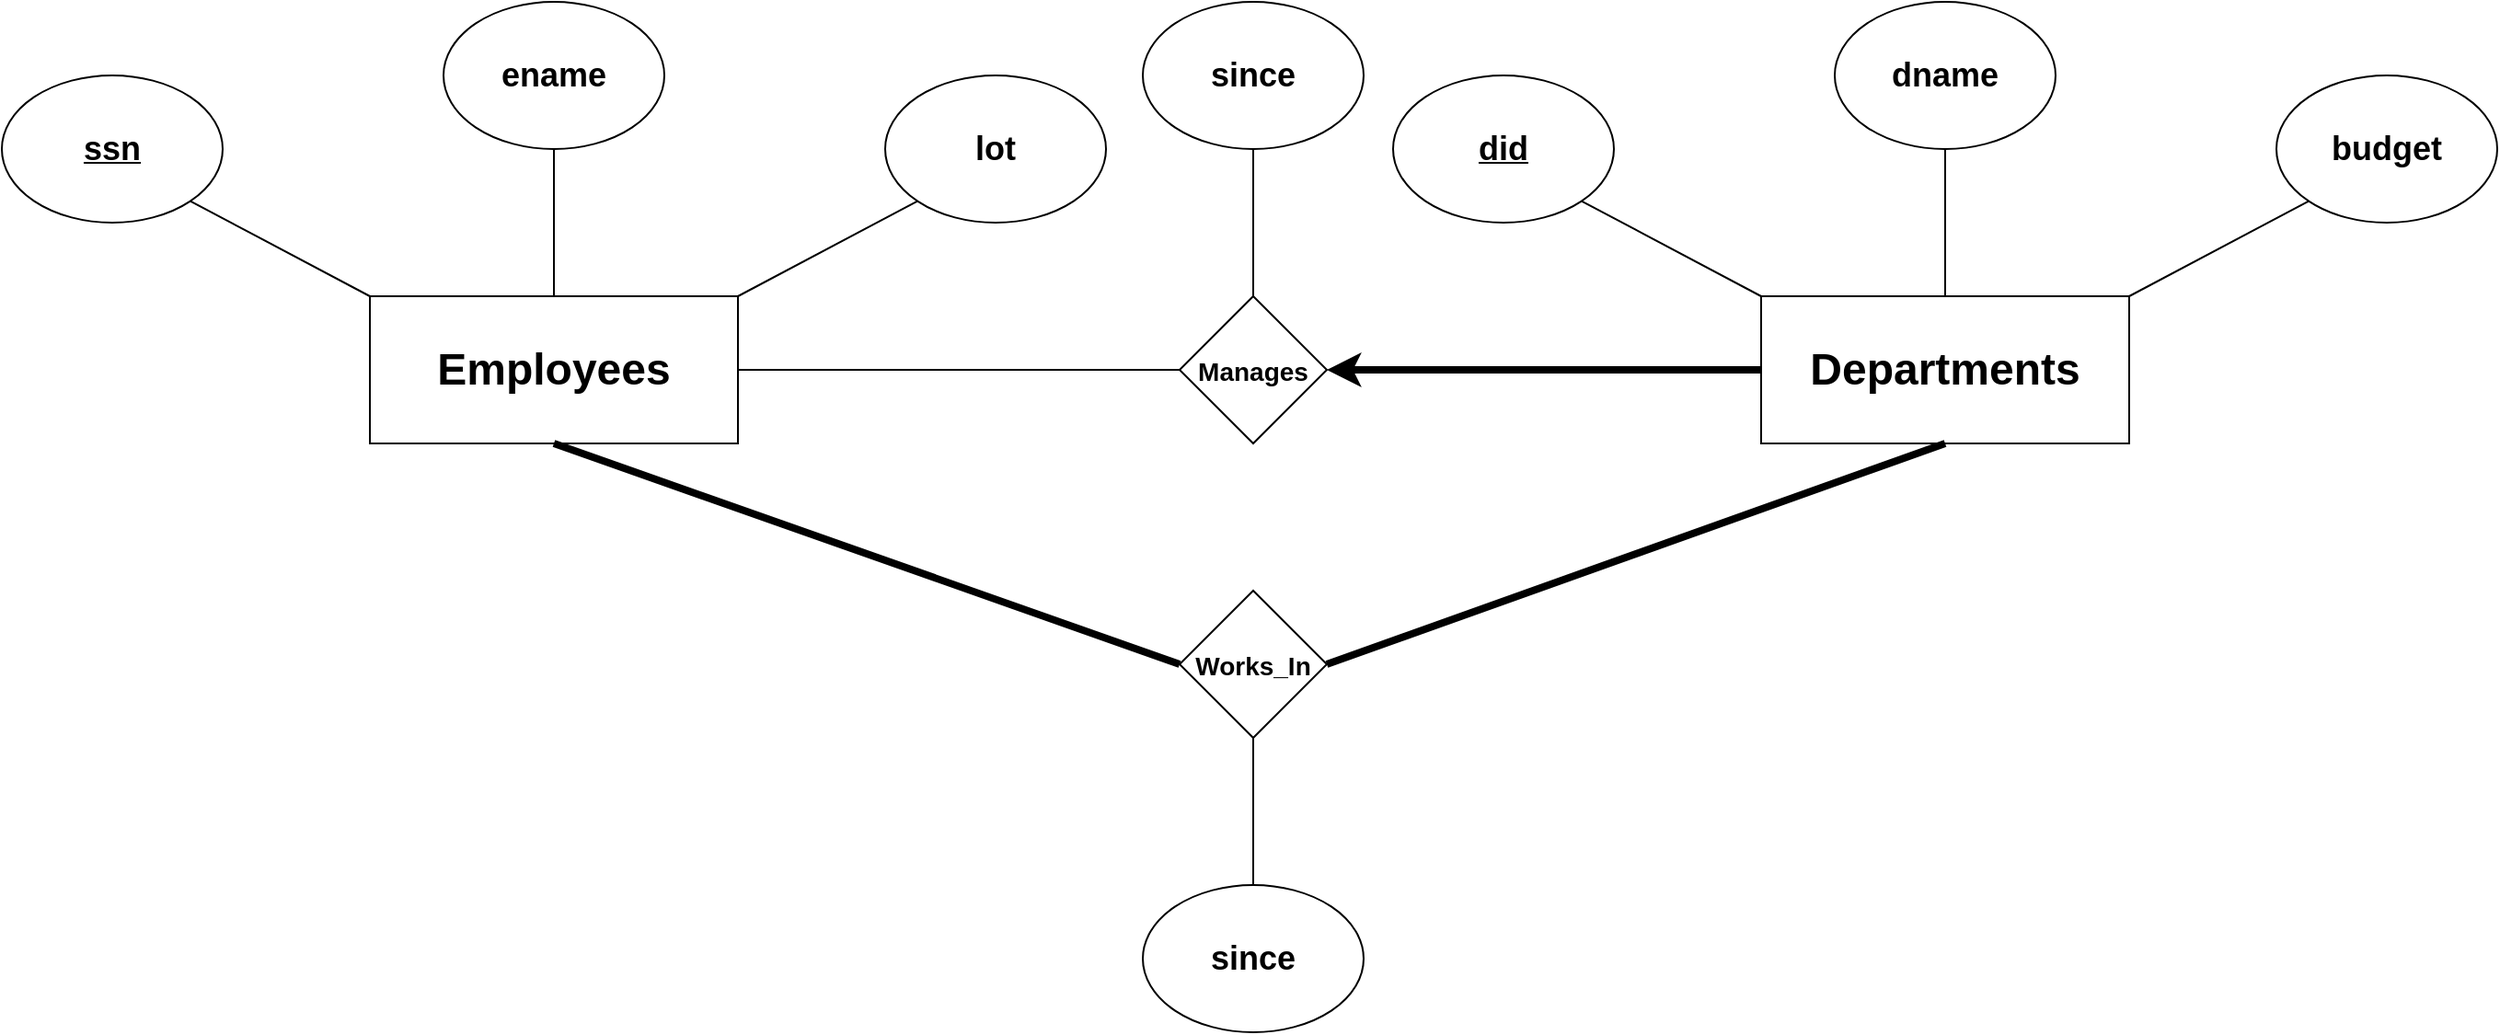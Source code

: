 <mxfile>
    <diagram id="OvXxKjPO3RPC6y7bqK-N" name="Page-1">
        <mxGraphModel dx="309" dy="804" grid="1" gridSize="10" guides="1" tooltips="1" connect="1" arrows="1" fold="1" page="1" pageScale="1" pageWidth="827" pageHeight="1169" math="0" shadow="0">
            <root>
                <mxCell id="0"/>
                <mxCell id="1" parent="0"/>
                <mxCell id="r3o91FJ2YCAC541-YusK-1" value="&lt;b&gt;&lt;font style=&quot;font-size: 24px;&quot;&gt;Employees&lt;/font&gt;&lt;/b&gt;" style="rounded=0;whiteSpace=wrap;html=1;" parent="1" vertex="1">
                    <mxGeometry x="200" y="200" width="200" height="80" as="geometry"/>
                </mxCell>
                <mxCell id="r3o91FJ2YCAC541-YusK-2" value="&lt;b&gt;&lt;u&gt;&lt;font style=&quot;font-size: 18px;&quot;&gt;ssn&lt;/font&gt;&lt;/u&gt;&lt;/b&gt;" style="ellipse;whiteSpace=wrap;html=1;" parent="1" vertex="1">
                    <mxGeometry y="80" width="120" height="80" as="geometry"/>
                </mxCell>
                <mxCell id="r3o91FJ2YCAC541-YusK-3" value="&lt;font style=&quot;font-size: 18px;&quot;&gt;&lt;b style=&quot;&quot;&gt;ename&lt;/b&gt;&lt;/font&gt;" style="ellipse;whiteSpace=wrap;html=1;" parent="1" vertex="1">
                    <mxGeometry x="240" y="40" width="120" height="80" as="geometry"/>
                </mxCell>
                <mxCell id="r3o91FJ2YCAC541-YusK-4" value="&lt;b&gt;&lt;font style=&quot;font-size: 18px;&quot;&gt;lot&lt;/font&gt;&lt;/b&gt;" style="ellipse;whiteSpace=wrap;html=1;" parent="1" vertex="1">
                    <mxGeometry x="480" y="80" width="120" height="80" as="geometry"/>
                </mxCell>
                <mxCell id="r3o91FJ2YCAC541-YusK-6" value="" style="endArrow=none;html=1;rounded=0;entryX=0;entryY=0;entryDx=0;entryDy=0;exitX=1;exitY=1;exitDx=0;exitDy=0;" parent="1" source="r3o91FJ2YCAC541-YusK-2" target="r3o91FJ2YCAC541-YusK-1" edge="1">
                    <mxGeometry width="50" height="50" relative="1" as="geometry">
                        <mxPoint x="270" y="460" as="sourcePoint"/>
                        <mxPoint x="320" y="410" as="targetPoint"/>
                    </mxGeometry>
                </mxCell>
                <mxCell id="r3o91FJ2YCAC541-YusK-7" value="" style="endArrow=none;html=1;rounded=0;entryX=1;entryY=0;entryDx=0;entryDy=0;exitX=0;exitY=1;exitDx=0;exitDy=0;" parent="1" source="r3o91FJ2YCAC541-YusK-4" target="r3o91FJ2YCAC541-YusK-1" edge="1">
                    <mxGeometry width="50" height="50" relative="1" as="geometry">
                        <mxPoint x="540" y="230" as="sourcePoint"/>
                        <mxPoint x="637.574" y="281.716" as="targetPoint"/>
                    </mxGeometry>
                </mxCell>
                <mxCell id="r3o91FJ2YCAC541-YusK-8" value="" style="endArrow=none;html=1;rounded=0;entryX=0.5;entryY=0;entryDx=0;entryDy=0;exitX=0.5;exitY=1;exitDx=0;exitDy=0;" parent="1" source="r3o91FJ2YCAC541-YusK-3" target="r3o91FJ2YCAC541-YusK-1" edge="1">
                    <mxGeometry width="50" height="50" relative="1" as="geometry">
                        <mxPoint x="310" y="170" as="sourcePoint"/>
                        <mxPoint x="407.574" y="221.716" as="targetPoint"/>
                    </mxGeometry>
                </mxCell>
                <mxCell id="r3o91FJ2YCAC541-YusK-16" value="&lt;font style=&quot;font-size: 14px;&quot;&gt;&lt;b&gt;Manages&lt;/b&gt;&lt;/font&gt;" style="rhombus;whiteSpace=wrap;html=1;fontSize=18;" parent="1" vertex="1">
                    <mxGeometry x="640" y="200" width="80" height="80" as="geometry"/>
                </mxCell>
                <mxCell id="r3o91FJ2YCAC541-YusK-17" value="" style="endArrow=none;html=1;rounded=0;fontSize=18;entryX=0;entryY=0.5;entryDx=0;entryDy=0;exitX=1;exitY=0.5;exitDx=0;exitDy=0;" parent="1" source="r3o91FJ2YCAC541-YusK-1" target="r3o91FJ2YCAC541-YusK-16" edge="1">
                    <mxGeometry width="50" height="50" relative="1" as="geometry">
                        <mxPoint x="740" y="450" as="sourcePoint"/>
                        <mxPoint x="790" y="400" as="targetPoint"/>
                    </mxGeometry>
                </mxCell>
                <mxCell id="r3o91FJ2YCAC541-YusK-21" value="" style="endArrow=none;html=1;rounded=0;fontSize=18;entryX=0;entryY=0.5;entryDx=0;entryDy=0;exitX=1;exitY=0.5;exitDx=0;exitDy=0;strokeColor=default;startArrow=classic;startFill=1;strokeWidth=4;" parent="1" target="CbIRYBL3fDZdJHEjB5-t-1" edge="1">
                    <mxGeometry width="50" height="50" relative="1" as="geometry">
                        <mxPoint x="720" y="240" as="sourcePoint"/>
                        <mxPoint x="321.08" y="420.08" as="targetPoint"/>
                    </mxGeometry>
                </mxCell>
                <mxCell id="CbIRYBL3fDZdJHEjB5-t-1" value="&lt;b&gt;&lt;font style=&quot;font-size: 24px;&quot;&gt;Departments&lt;/font&gt;&lt;/b&gt;" style="rounded=0;whiteSpace=wrap;html=1;" parent="1" vertex="1">
                    <mxGeometry x="956" y="200" width="200" height="80" as="geometry"/>
                </mxCell>
                <mxCell id="CbIRYBL3fDZdJHEjB5-t-2" value="&lt;b&gt;&lt;u&gt;&lt;font style=&quot;font-size: 18px;&quot;&gt;did&lt;/font&gt;&lt;/u&gt;&lt;/b&gt;" style="ellipse;whiteSpace=wrap;html=1;" parent="1" vertex="1">
                    <mxGeometry x="756" y="80" width="120" height="80" as="geometry"/>
                </mxCell>
                <mxCell id="CbIRYBL3fDZdJHEjB5-t-3" value="&lt;font style=&quot;font-size: 18px;&quot;&gt;&lt;b style=&quot;&quot;&gt;dname&lt;/b&gt;&lt;/font&gt;" style="ellipse;whiteSpace=wrap;html=1;" parent="1" vertex="1">
                    <mxGeometry x="996" y="40" width="120" height="80" as="geometry"/>
                </mxCell>
                <mxCell id="CbIRYBL3fDZdJHEjB5-t-4" value="&lt;b&gt;&lt;font style=&quot;font-size: 18px;&quot;&gt;budget&lt;/font&gt;&lt;/b&gt;" style="ellipse;whiteSpace=wrap;html=1;" parent="1" vertex="1">
                    <mxGeometry x="1236" y="80" width="120" height="80" as="geometry"/>
                </mxCell>
                <mxCell id="CbIRYBL3fDZdJHEjB5-t-5" value="" style="endArrow=none;html=1;rounded=0;entryX=0;entryY=0;entryDx=0;entryDy=0;exitX=1;exitY=1;exitDx=0;exitDy=0;" parent="1" source="CbIRYBL3fDZdJHEjB5-t-2" target="CbIRYBL3fDZdJHEjB5-t-1" edge="1">
                    <mxGeometry width="50" height="50" relative="1" as="geometry">
                        <mxPoint x="1026" y="460" as="sourcePoint"/>
                        <mxPoint x="1076" y="410" as="targetPoint"/>
                    </mxGeometry>
                </mxCell>
                <mxCell id="CbIRYBL3fDZdJHEjB5-t-6" value="" style="endArrow=none;html=1;rounded=0;entryX=1;entryY=0;entryDx=0;entryDy=0;exitX=0;exitY=1;exitDx=0;exitDy=0;" parent="1" source="CbIRYBL3fDZdJHEjB5-t-4" target="CbIRYBL3fDZdJHEjB5-t-1" edge="1">
                    <mxGeometry width="50" height="50" relative="1" as="geometry">
                        <mxPoint x="1296" y="230" as="sourcePoint"/>
                        <mxPoint x="1393.574" y="281.716" as="targetPoint"/>
                    </mxGeometry>
                </mxCell>
                <mxCell id="CbIRYBL3fDZdJHEjB5-t-7" value="" style="endArrow=none;html=1;rounded=0;entryX=0.5;entryY=0;entryDx=0;entryDy=0;exitX=0.5;exitY=1;exitDx=0;exitDy=0;" parent="1" source="CbIRYBL3fDZdJHEjB5-t-3" target="CbIRYBL3fDZdJHEjB5-t-1" edge="1">
                    <mxGeometry width="50" height="50" relative="1" as="geometry">
                        <mxPoint x="1066" y="170" as="sourcePoint"/>
                        <mxPoint x="1163.574" y="221.716" as="targetPoint"/>
                    </mxGeometry>
                </mxCell>
                <mxCell id="CbIRYBL3fDZdJHEjB5-t-8" value="&lt;b&gt;&lt;font style=&quot;font-size: 18px;&quot;&gt;since&lt;/font&gt;&lt;/b&gt;" style="ellipse;whiteSpace=wrap;html=1;" parent="1" vertex="1">
                    <mxGeometry x="620" y="40" width="120" height="80" as="geometry"/>
                </mxCell>
                <mxCell id="CbIRYBL3fDZdJHEjB5-t-9" value="" style="endArrow=none;html=1;rounded=0;fontSize=18;entryX=0.5;entryY=0;entryDx=0;entryDy=0;exitX=0.5;exitY=1;exitDx=0;exitDy=0;" parent="1" source="CbIRYBL3fDZdJHEjB5-t-8" target="r3o91FJ2YCAC541-YusK-16" edge="1">
                    <mxGeometry width="50" height="50" relative="1" as="geometry">
                        <mxPoint x="410" y="250" as="sourcePoint"/>
                        <mxPoint x="650" y="250" as="targetPoint"/>
                    </mxGeometry>
                </mxCell>
                <mxCell id="KMFg-gbCqjNkMOIytVZ_-1" value="&lt;font style=&quot;font-size: 14px&quot;&gt;&lt;b&gt;Works_In&lt;/b&gt;&lt;/font&gt;" style="rhombus;whiteSpace=wrap;html=1;fontSize=18;" parent="1" vertex="1">
                    <mxGeometry x="640" y="360" width="80" height="80" as="geometry"/>
                </mxCell>
                <mxCell id="KMFg-gbCqjNkMOIytVZ_-2" value="" style="endArrow=none;html=1;rounded=0;strokeWidth=4;fontFamily=Helvetica;entryX=0.5;entryY=1;entryDx=0;entryDy=0;exitX=0;exitY=0.5;exitDx=0;exitDy=0;" parent="1" source="KMFg-gbCqjNkMOIytVZ_-1" target="r3o91FJ2YCAC541-YusK-1" edge="1">
                    <mxGeometry width="50" height="50" relative="1" as="geometry">
                        <mxPoint x="700" y="360" as="sourcePoint"/>
                        <mxPoint x="750" y="310" as="targetPoint"/>
                    </mxGeometry>
                </mxCell>
                <mxCell id="KMFg-gbCqjNkMOIytVZ_-3" value="" style="endArrow=none;html=1;rounded=0;strokeWidth=4;fontFamily=Helvetica;entryX=0.5;entryY=1;entryDx=0;entryDy=0;exitX=1;exitY=0.5;exitDx=0;exitDy=0;" parent="1" source="KMFg-gbCqjNkMOIytVZ_-1" target="CbIRYBL3fDZdJHEjB5-t-1" edge="1">
                    <mxGeometry width="50" height="50" relative="1" as="geometry">
                        <mxPoint x="650" y="410" as="sourcePoint"/>
                        <mxPoint x="310" y="290" as="targetPoint"/>
                    </mxGeometry>
                </mxCell>
                <mxCell id="KMFg-gbCqjNkMOIytVZ_-4" value="&lt;b&gt;&lt;font style=&quot;font-size: 18px;&quot;&gt;since&lt;/font&gt;&lt;/b&gt;" style="ellipse;whiteSpace=wrap;html=1;" parent="1" vertex="1">
                    <mxGeometry x="620" y="520" width="120" height="80" as="geometry"/>
                </mxCell>
                <mxCell id="KMFg-gbCqjNkMOIytVZ_-5" value="" style="endArrow=none;html=1;rounded=0;fontSize=18;entryX=0.5;entryY=1;entryDx=0;entryDy=0;" parent="1" target="KMFg-gbCqjNkMOIytVZ_-1" edge="1">
                    <mxGeometry width="50" height="50" relative="1" as="geometry">
                        <mxPoint x="680" y="520" as="sourcePoint"/>
                        <mxPoint x="680" y="680" as="targetPoint"/>
                    </mxGeometry>
                </mxCell>
            </root>
        </mxGraphModel>
    </diagram>
</mxfile>